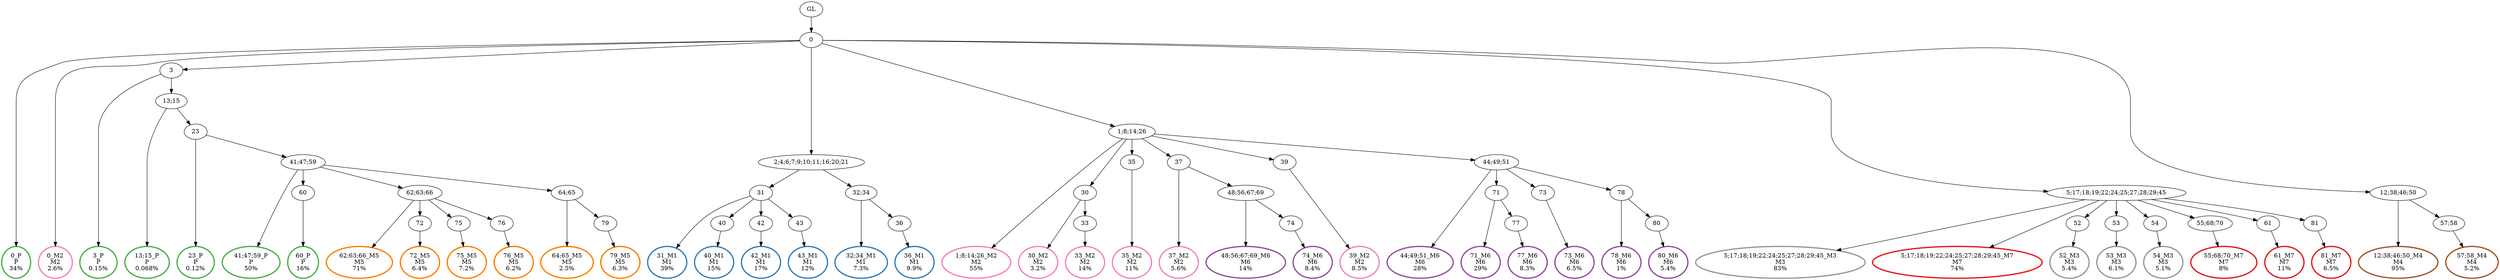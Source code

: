 digraph T {
	{
		rank=same
		83 [penwidth=3,colorscheme=set19,color=3,label="0_P\nP\n34%"]
		81 [penwidth=3,colorscheme=set19,color=3,label="3_P\nP\n0.15%"]
		79 [penwidth=3,colorscheme=set19,color=3,label="13;15_P\nP\n0.068%"]
		77 [penwidth=3,colorscheme=set19,color=3,label="23_P\nP\n0.12%"]
		75 [penwidth=3,colorscheme=set19,color=3,label="41;47;59_P\nP\n50%"]
		73 [penwidth=3,colorscheme=set19,color=3,label="60_P\nP\n16%"]
		70 [penwidth=3,colorscheme=set19,color=2,label="31_M1\nM1\n39%"]
		68 [penwidth=3,colorscheme=set19,color=2,label="40_M1\nM1\n15%"]
		66 [penwidth=3,colorscheme=set19,color=2,label="42_M1\nM1\n17%"]
		64 [penwidth=3,colorscheme=set19,color=2,label="43_M1\nM1\n12%"]
		62 [penwidth=3,colorscheme=set19,color=2,label="32;34_M1\nM1\n7.3%"]
		60 [penwidth=3,colorscheme=set19,color=2,label="36_M1\nM1\n9.9%"]
		59 [penwidth=3,colorscheme=set19,color=8,label="0_M2\nM2\n2.6%"]
		57 [penwidth=3,colorscheme=set19,color=8,label="1;8;14;26_M2\nM2\n55%"]
		55 [penwidth=3,colorscheme=set19,color=8,label="30_M2\nM2\n3.2%"]
		53 [penwidth=3,colorscheme=set19,color=8,label="33_M2\nM2\n14%"]
		51 [penwidth=3,colorscheme=set19,color=8,label="35_M2\nM2\n11%"]
		49 [penwidth=3,colorscheme=set19,color=8,label="37_M2\nM2\n5.6%"]
		47 [penwidth=3,colorscheme=set19,color=8,label="39_M2\nM2\n8.5%"]
		45 [penwidth=3,colorscheme=set19,color=9,label="5;17;18;19;22;24;25;27;28;29;45_M3\nM3\n83%"]
		43 [penwidth=3,colorscheme=set19,color=9,label="52_M3\nM3\n5.4%"]
		41 [penwidth=3,colorscheme=set19,color=9,label="53_M3\nM3\n6.1%"]
		39 [penwidth=3,colorscheme=set19,color=9,label="54_M3\nM3\n5.1%"]
		37 [penwidth=3,colorscheme=set19,color=7,label="12;38;46;50_M4\nM4\n95%"]
		35 [penwidth=3,colorscheme=set19,color=7,label="57;58_M4\nM4\n5.2%"]
		33 [penwidth=3,colorscheme=set19,color=5,label="62;63;66_M5\nM5\n71%"]
		31 [penwidth=3,colorscheme=set19,color=5,label="72_M5\nM5\n6.4%"]
		29 [penwidth=3,colorscheme=set19,color=5,label="75_M5\nM5\n7.2%"]
		27 [penwidth=3,colorscheme=set19,color=5,label="76_M5\nM5\n6.2%"]
		25 [penwidth=3,colorscheme=set19,color=5,label="64;65_M5\nM5\n2.5%"]
		23 [penwidth=3,colorscheme=set19,color=5,label="79_M5\nM5\n6.3%"]
		21 [penwidth=3,colorscheme=set19,color=4,label="48;56;67;69_M6\nM6\n14%"]
		19 [penwidth=3,colorscheme=set19,color=4,label="74_M6\nM6\n8.4%"]
		17 [penwidth=3,colorscheme=set19,color=4,label="44;49;51_M6\nM6\n28%"]
		15 [penwidth=3,colorscheme=set19,color=4,label="71_M6\nM6\n29%"]
		13 [penwidth=3,colorscheme=set19,color=4,label="77_M6\nM6\n8.3%"]
		11 [penwidth=3,colorscheme=set19,color=4,label="73_M6\nM6\n6.5%"]
		9 [penwidth=3,colorscheme=set19,color=4,label="78_M6\nM6\n1%"]
		7 [penwidth=3,colorscheme=set19,color=4,label="80_M6\nM6\n5.4%"]
		6 [penwidth=3,colorscheme=set19,color=1,label="5;17;18;19;22;24;25;27;28;29;45_M7\nM7\n74%"]
		4 [penwidth=3,colorscheme=set19,color=1,label="55;68;70_M7\nM7\n8%"]
		2 [penwidth=3,colorscheme=set19,color=1,label="61_M7\nM7\n11%"]
		0 [penwidth=3,colorscheme=set19,color=1,label="81_M7\nM7\n6.5%"]
	}
	85 [label="GL"]
	84 [label="0"]
	82 [label="3"]
	80 [label="13;15"]
	78 [label="23"]
	76 [label="41;47;59"]
	74 [label="60"]
	72 [label="2;4;6;7;9;10;11;16;20;21"]
	71 [label="31"]
	69 [label="40"]
	67 [label="42"]
	65 [label="43"]
	63 [label="32;34"]
	61 [label="36"]
	58 [label="1;8;14;26"]
	56 [label="30"]
	54 [label="33"]
	52 [label="35"]
	50 [label="37"]
	48 [label="39"]
	46 [label="5;17;18;19;22;24;25;27;28;29;45"]
	44 [label="52"]
	42 [label="53"]
	40 [label="54"]
	38 [label="12;38;46;50"]
	36 [label="57;58"]
	34 [label="62;63;66"]
	32 [label="72"]
	30 [label="75"]
	28 [label="76"]
	26 [label="64;65"]
	24 [label="79"]
	22 [label="48;56;67;69"]
	20 [label="74"]
	18 [label="44;49;51"]
	16 [label="71"]
	14 [label="77"]
	12 [label="73"]
	10 [label="78"]
	8 [label="80"]
	5 [label="55;68;70"]
	3 [label="61"]
	1 [label="81"]
	85 -> 84
	84 -> 83
	84 -> 82
	84 -> 72
	84 -> 59
	84 -> 58
	84 -> 46
	84 -> 38
	82 -> 81
	82 -> 80
	80 -> 79
	80 -> 78
	78 -> 77
	78 -> 76
	76 -> 75
	76 -> 74
	76 -> 34
	76 -> 26
	74 -> 73
	72 -> 71
	72 -> 63
	71 -> 70
	71 -> 69
	71 -> 67
	71 -> 65
	69 -> 68
	67 -> 66
	65 -> 64
	63 -> 62
	63 -> 61
	61 -> 60
	58 -> 57
	58 -> 56
	58 -> 52
	58 -> 50
	58 -> 48
	58 -> 18
	56 -> 55
	56 -> 54
	54 -> 53
	52 -> 51
	50 -> 49
	50 -> 22
	48 -> 47
	46 -> 45
	46 -> 44
	46 -> 42
	46 -> 40
	46 -> 6
	46 -> 5
	46 -> 3
	46 -> 1
	44 -> 43
	42 -> 41
	40 -> 39
	38 -> 37
	38 -> 36
	36 -> 35
	34 -> 33
	34 -> 32
	34 -> 30
	34 -> 28
	32 -> 31
	30 -> 29
	28 -> 27
	26 -> 25
	26 -> 24
	24 -> 23
	22 -> 21
	22 -> 20
	20 -> 19
	18 -> 17
	18 -> 16
	18 -> 12
	18 -> 10
	16 -> 15
	16 -> 14
	14 -> 13
	12 -> 11
	10 -> 9
	10 -> 8
	8 -> 7
	5 -> 4
	3 -> 2
	1 -> 0
}
